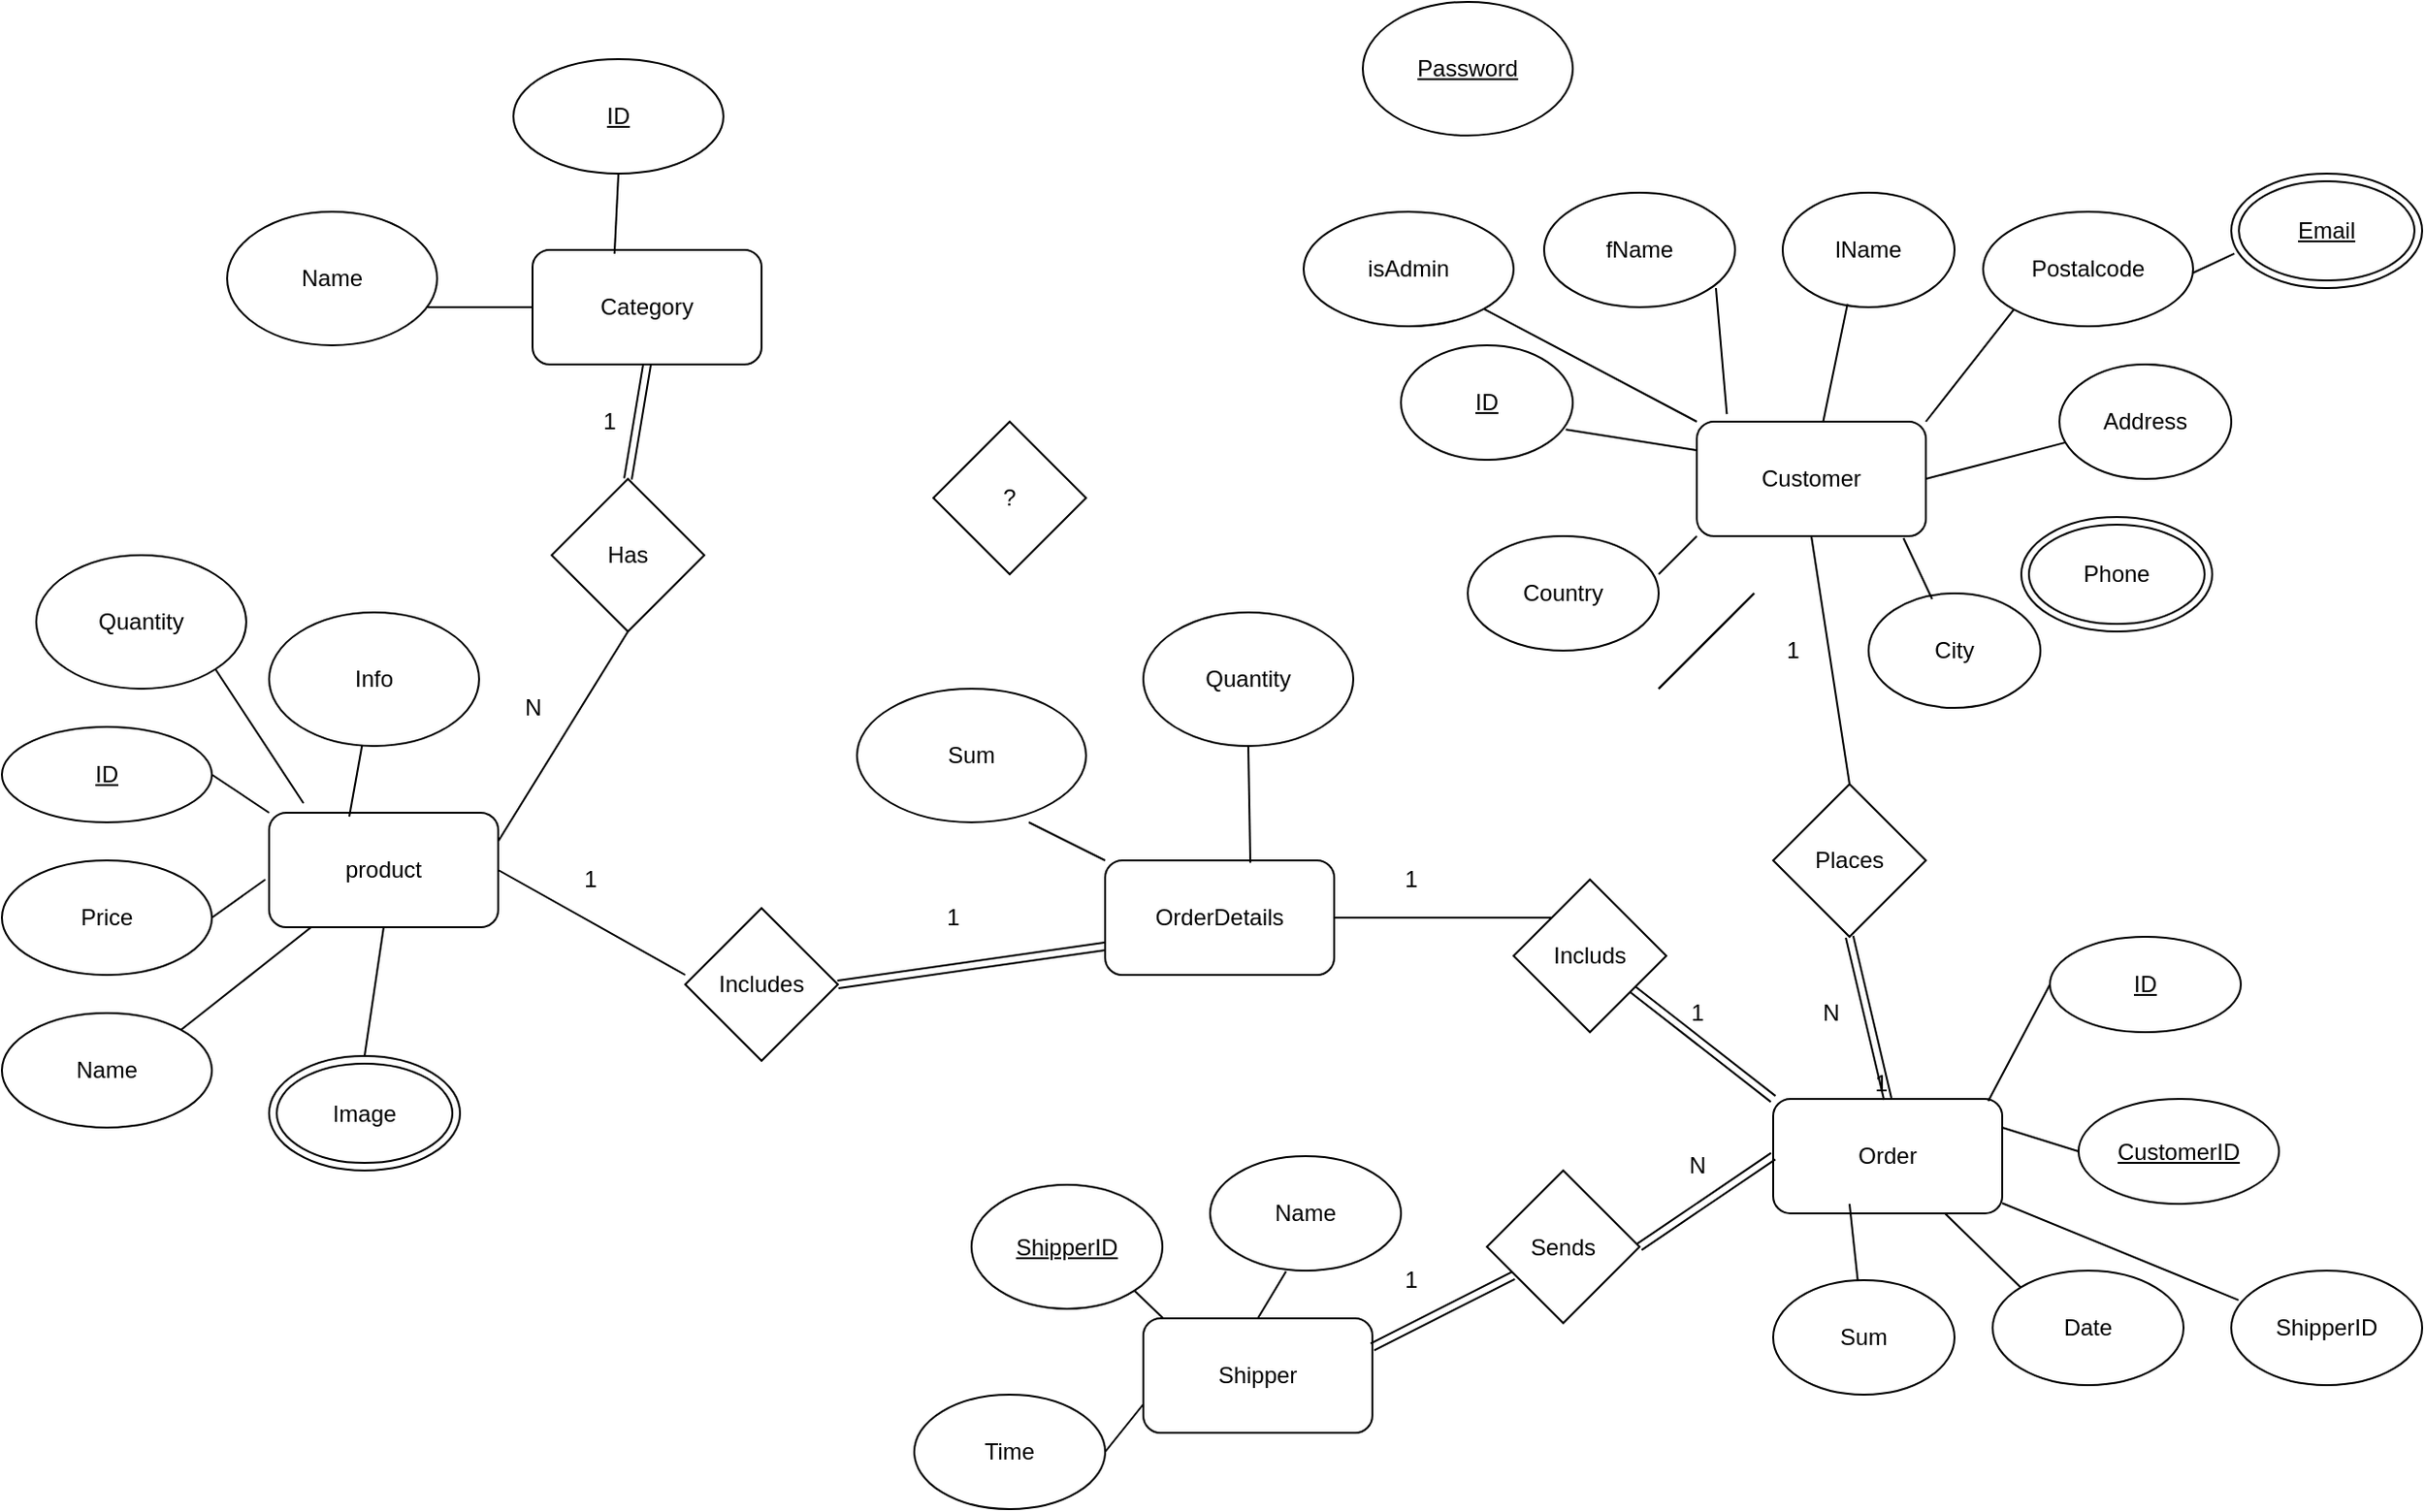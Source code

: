 <mxfile version="16.2.7" type="github">
  <diagram id="ByXAxzWkIqk57as5XKIe" name="Page-1">
    <mxGraphModel dx="1980" dy="1853" grid="1" gridSize="10" guides="1" tooltips="1" connect="1" arrows="1" fold="1" page="1" pageScale="1" pageWidth="827" pageHeight="1169" math="0" shadow="0">
      <root>
        <mxCell id="0" />
        <mxCell id="1" parent="0" />
        <mxCell id="ebk4Mf_ng6INkvW07qAW-1" value="product" style="rounded=1;whiteSpace=wrap;html=1;" vertex="1" parent="1">
          <mxGeometry x="-238" y="345" width="120" height="60" as="geometry" />
        </mxCell>
        <mxCell id="ebk4Mf_ng6INkvW07qAW-2" value="Category" style="rounded=1;whiteSpace=wrap;html=1;" vertex="1" parent="1">
          <mxGeometry x="-100" y="50" width="120" height="60" as="geometry" />
        </mxCell>
        <mxCell id="ebk4Mf_ng6INkvW07qAW-3" value="Order" style="rounded=1;whiteSpace=wrap;html=1;" vertex="1" parent="1">
          <mxGeometry x="550" y="495" width="120" height="60" as="geometry" />
        </mxCell>
        <mxCell id="ebk4Mf_ng6INkvW07qAW-4" value="Customer" style="rounded=1;whiteSpace=wrap;html=1;" vertex="1" parent="1">
          <mxGeometry x="510" y="140" width="120" height="60" as="geometry" />
        </mxCell>
        <mxCell id="ebk4Mf_ng6INkvW07qAW-5" value="OrderDetails" style="rounded=1;whiteSpace=wrap;html=1;" vertex="1" parent="1">
          <mxGeometry x="200" y="370" width="120" height="60" as="geometry" />
        </mxCell>
        <mxCell id="ebk4Mf_ng6INkvW07qAW-6" value="&lt;u&gt;CustomerID&lt;/u&gt;" style="ellipse;whiteSpace=wrap;html=1;" vertex="1" parent="1">
          <mxGeometry x="710" y="495" width="105" height="55" as="geometry" />
        </mxCell>
        <mxCell id="ebk4Mf_ng6INkvW07qAW-7" value="&lt;u&gt;ID&lt;/u&gt;" style="ellipse;whiteSpace=wrap;html=1;" vertex="1" parent="1">
          <mxGeometry x="695" y="410" width="100" height="50" as="geometry" />
        </mxCell>
        <mxCell id="ebk4Mf_ng6INkvW07qAW-8" value="&lt;u&gt;Password&lt;/u&gt;" style="ellipse;whiteSpace=wrap;html=1;" vertex="1" parent="1">
          <mxGeometry x="335" y="-80" width="110" height="70" as="geometry" />
        </mxCell>
        <mxCell id="ebk4Mf_ng6INkvW07qAW-9" value="isAdmin" style="ellipse;whiteSpace=wrap;html=1;" vertex="1" parent="1">
          <mxGeometry x="304" y="30" width="110" height="60" as="geometry" />
        </mxCell>
        <mxCell id="ebk4Mf_ng6INkvW07qAW-10" value="Postalcode" style="ellipse;whiteSpace=wrap;html=1;" vertex="1" parent="1">
          <mxGeometry x="660" y="30" width="110" height="60" as="geometry" />
        </mxCell>
        <mxCell id="ebk4Mf_ng6INkvW07qAW-11" value="City" style="ellipse;whiteSpace=wrap;html=1;" vertex="1" parent="1">
          <mxGeometry x="600" y="230" width="90" height="60" as="geometry" />
        </mxCell>
        <mxCell id="ebk4Mf_ng6INkvW07qAW-13" value="Address" style="ellipse;whiteSpace=wrap;html=1;" vertex="1" parent="1">
          <mxGeometry x="700" y="110" width="90" height="60" as="geometry" />
        </mxCell>
        <mxCell id="ebk4Mf_ng6INkvW07qAW-14" value="Country" style="ellipse;whiteSpace=wrap;html=1;" vertex="1" parent="1">
          <mxGeometry x="390" y="200" width="100" height="60" as="geometry" />
        </mxCell>
        <mxCell id="ebk4Mf_ng6INkvW07qAW-15" value="&lt;u&gt;ID&lt;/u&gt;" style="ellipse;whiteSpace=wrap;html=1;" vertex="1" parent="1">
          <mxGeometry x="355" y="100" width="90" height="60" as="geometry" />
        </mxCell>
        <mxCell id="ebk4Mf_ng6INkvW07qAW-17" value="lName" style="ellipse;whiteSpace=wrap;html=1;" vertex="1" parent="1">
          <mxGeometry x="555" y="20" width="90" height="60" as="geometry" />
        </mxCell>
        <mxCell id="ebk4Mf_ng6INkvW07qAW-18" value="fName" style="ellipse;whiteSpace=wrap;html=1;" vertex="1" parent="1">
          <mxGeometry x="430" y="20" width="100" height="60" as="geometry" />
        </mxCell>
        <mxCell id="ebk4Mf_ng6INkvW07qAW-26" value="" style="endArrow=none;html=1;rounded=0;entryX=0;entryY=1;entryDx=0;entryDy=0;exitX=1;exitY=0;exitDx=0;exitDy=0;" edge="1" parent="1" source="ebk4Mf_ng6INkvW07qAW-4" target="ebk4Mf_ng6INkvW07qAW-10">
          <mxGeometry width="50" height="50" relative="1" as="geometry">
            <mxPoint x="370" y="330" as="sourcePoint" />
            <mxPoint x="420" y="280" as="targetPoint" />
          </mxGeometry>
        </mxCell>
        <mxCell id="ebk4Mf_ng6INkvW07qAW-28" value="Phone" style="ellipse;shape=doubleEllipse;whiteSpace=wrap;html=1;" vertex="1" parent="1">
          <mxGeometry x="680" y="190" width="100" height="60" as="geometry" />
        </mxCell>
        <mxCell id="ebk4Mf_ng6INkvW07qAW-29" value="&lt;u&gt;Email&lt;/u&gt;" style="ellipse;shape=doubleEllipse;whiteSpace=wrap;html=1;" vertex="1" parent="1">
          <mxGeometry x="790" y="10" width="100" height="60" as="geometry" />
        </mxCell>
        <mxCell id="ebk4Mf_ng6INkvW07qAW-31" value="&lt;u&gt;ShipperID&lt;/u&gt;" style="ellipse;whiteSpace=wrap;html=1;" vertex="1" parent="1">
          <mxGeometry x="130" y="540" width="100" height="65" as="geometry" />
        </mxCell>
        <mxCell id="ebk4Mf_ng6INkvW07qAW-32" value="ShipperID" style="ellipse;whiteSpace=wrap;html=1;" vertex="1" parent="1">
          <mxGeometry x="790" y="585" width="100" height="60" as="geometry" />
        </mxCell>
        <mxCell id="ebk4Mf_ng6INkvW07qAW-33" value="Sum" style="ellipse;whiteSpace=wrap;html=1;" vertex="1" parent="1">
          <mxGeometry x="550" y="590" width="95" height="60" as="geometry" />
        </mxCell>
        <mxCell id="ebk4Mf_ng6INkvW07qAW-34" value="Date" style="ellipse;whiteSpace=wrap;html=1;" vertex="1" parent="1">
          <mxGeometry x="665" y="585" width="100" height="60" as="geometry" />
        </mxCell>
        <mxCell id="ebk4Mf_ng6INkvW07qAW-35" value="" style="endArrow=none;html=1;rounded=0;entryX=0.5;entryY=1;entryDx=0;entryDy=0;exitX=0.5;exitY=0;exitDx=0;exitDy=0;" edge="1" parent="1" source="ebk4Mf_ng6INkvW07qAW-36" target="ebk4Mf_ng6INkvW07qAW-4">
          <mxGeometry width="50" height="50" relative="1" as="geometry">
            <mxPoint x="580" y="300" as="sourcePoint" />
            <mxPoint x="650" y="390" as="targetPoint" />
          </mxGeometry>
        </mxCell>
        <mxCell id="ebk4Mf_ng6INkvW07qAW-36" value="Places" style="rhombus;whiteSpace=wrap;html=1;" vertex="1" parent="1">
          <mxGeometry x="550" y="330" width="80" height="80" as="geometry" />
        </mxCell>
        <mxCell id="ebk4Mf_ng6INkvW07qAW-38" value="1" style="text;html=1;align=center;verticalAlign=middle;resizable=0;points=[];autosize=1;strokeColor=none;fillColor=none;" vertex="1" parent="1">
          <mxGeometry x="550" y="250" width="20" height="20" as="geometry" />
        </mxCell>
        <mxCell id="ebk4Mf_ng6INkvW07qAW-39" value="N" style="text;html=1;align=center;verticalAlign=middle;resizable=0;points=[];autosize=1;strokeColor=none;fillColor=none;" vertex="1" parent="1">
          <mxGeometry x="570" y="440" width="20" height="20" as="geometry" />
        </mxCell>
        <mxCell id="ebk4Mf_ng6INkvW07qAW-40" value="" style="shape=link;html=1;rounded=0;entryX=0.5;entryY=0;entryDx=0;entryDy=0;exitX=0.5;exitY=1;exitDx=0;exitDy=0;" edge="1" parent="1" source="ebk4Mf_ng6INkvW07qAW-36" target="ebk4Mf_ng6INkvW07qAW-3">
          <mxGeometry relative="1" as="geometry">
            <mxPoint x="540" y="410" as="sourcePoint" />
            <mxPoint x="700" y="410" as="targetPoint" />
          </mxGeometry>
        </mxCell>
        <mxCell id="ebk4Mf_ng6INkvW07qAW-41" value="1" style="resizable=0;html=1;align=right;verticalAlign=bottom;" connectable="0" vertex="1" parent="ebk4Mf_ng6INkvW07qAW-40">
          <mxGeometry x="1" relative="1" as="geometry" />
        </mxCell>
        <mxCell id="ebk4Mf_ng6INkvW07qAW-42" value="Shipper" style="rounded=1;whiteSpace=wrap;html=1;" vertex="1" parent="1">
          <mxGeometry x="220" y="610" width="120" height="60" as="geometry" />
        </mxCell>
        <mxCell id="ebk4Mf_ng6INkvW07qAW-43" value="Info" style="ellipse;whiteSpace=wrap;html=1;" vertex="1" parent="1">
          <mxGeometry x="-238" y="240" width="110" height="70" as="geometry" />
        </mxCell>
        <mxCell id="ebk4Mf_ng6INkvW07qAW-44" value="Quantity" style="ellipse;whiteSpace=wrap;html=1;" vertex="1" parent="1">
          <mxGeometry x="-360" y="210" width="110" height="70" as="geometry" />
        </mxCell>
        <mxCell id="ebk4Mf_ng6INkvW07qAW-45" value="Name" style="ellipse;whiteSpace=wrap;html=1;" vertex="1" parent="1">
          <mxGeometry x="-378" y="450" width="110" height="60" as="geometry" />
        </mxCell>
        <mxCell id="ebk4Mf_ng6INkvW07qAW-46" value="Price" style="ellipse;whiteSpace=wrap;html=1;" vertex="1" parent="1">
          <mxGeometry x="-378" y="370" width="110" height="60" as="geometry" />
        </mxCell>
        <mxCell id="ebk4Mf_ng6INkvW07qAW-47" value="&lt;u&gt;ID&lt;/u&gt;" style="ellipse;whiteSpace=wrap;html=1;" vertex="1" parent="1">
          <mxGeometry x="-378" y="300" width="110" height="50" as="geometry" />
        </mxCell>
        <mxCell id="ebk4Mf_ng6INkvW07qAW-48" value="Time" style="ellipse;whiteSpace=wrap;html=1;" vertex="1" parent="1">
          <mxGeometry x="100" y="650" width="100" height="60" as="geometry" />
        </mxCell>
        <mxCell id="ebk4Mf_ng6INkvW07qAW-49" value="Name" style="ellipse;whiteSpace=wrap;html=1;" vertex="1" parent="1">
          <mxGeometry x="255" y="525" width="100" height="60" as="geometry" />
        </mxCell>
        <mxCell id="ebk4Mf_ng6INkvW07qAW-50" value="" style="endArrow=none;html=1;rounded=0;entryX=0.087;entryY=0;entryDx=0;entryDy=0;entryPerimeter=0;exitX=1;exitY=1;exitDx=0;exitDy=0;" edge="1" parent="1" source="ebk4Mf_ng6INkvW07qAW-31" target="ebk4Mf_ng6INkvW07qAW-42">
          <mxGeometry relative="1" as="geometry">
            <mxPoint x="260" y="410" as="sourcePoint" />
            <mxPoint x="420" y="410" as="targetPoint" />
          </mxGeometry>
        </mxCell>
        <mxCell id="ebk4Mf_ng6INkvW07qAW-51" value="" style="endArrow=none;html=1;rounded=0;exitX=0.038;exitY=0.257;exitDx=0;exitDy=0;exitPerimeter=0;" edge="1" parent="1" source="ebk4Mf_ng6INkvW07qAW-32" target="ebk4Mf_ng6INkvW07qAW-3">
          <mxGeometry relative="1" as="geometry">
            <mxPoint x="225.628" y="605.302" as="sourcePoint" />
            <mxPoint x="240.44" y="620" as="targetPoint" />
          </mxGeometry>
        </mxCell>
        <mxCell id="ebk4Mf_ng6INkvW07qAW-52" value="Sends" style="rhombus;whiteSpace=wrap;html=1;" vertex="1" parent="1">
          <mxGeometry x="400" y="532.5" width="80" height="80" as="geometry" />
        </mxCell>
        <mxCell id="ebk4Mf_ng6INkvW07qAW-55" value="1" style="text;html=1;align=center;verticalAlign=middle;resizable=0;points=[];autosize=1;strokeColor=none;fillColor=none;" vertex="1" parent="1">
          <mxGeometry x="350" y="580" width="20" height="20" as="geometry" />
        </mxCell>
        <mxCell id="ebk4Mf_ng6INkvW07qAW-56" value="" style="shape=link;html=1;rounded=0;entryX=0;entryY=0.5;entryDx=0;entryDy=0;exitX=1;exitY=0.5;exitDx=0;exitDy=0;" edge="1" parent="1" source="ebk4Mf_ng6INkvW07qAW-52" target="ebk4Mf_ng6INkvW07qAW-3">
          <mxGeometry width="100" relative="1" as="geometry">
            <mxPoint x="460" y="410" as="sourcePoint" />
            <mxPoint x="560" y="410" as="targetPoint" />
          </mxGeometry>
        </mxCell>
        <mxCell id="ebk4Mf_ng6INkvW07qAW-57" value="" style="shape=link;html=1;rounded=0;entryX=0.172;entryY=0.689;entryDx=0;entryDy=0;exitX=1;exitY=0.25;exitDx=0;exitDy=0;entryPerimeter=0;" edge="1" parent="1" source="ebk4Mf_ng6INkvW07qAW-42" target="ebk4Mf_ng6INkvW07qAW-52">
          <mxGeometry width="100" relative="1" as="geometry">
            <mxPoint x="490" y="582.5" as="sourcePoint" />
            <mxPoint x="560" y="535" as="targetPoint" />
          </mxGeometry>
        </mxCell>
        <mxCell id="ebk4Mf_ng6INkvW07qAW-58" value="N" style="text;html=1;align=center;verticalAlign=middle;resizable=0;points=[];autosize=1;strokeColor=none;fillColor=none;" vertex="1" parent="1">
          <mxGeometry x="500" y="520" width="20" height="20" as="geometry" />
        </mxCell>
        <mxCell id="ebk4Mf_ng6INkvW07qAW-60" value="Image" style="ellipse;shape=doubleEllipse;whiteSpace=wrap;html=1;" vertex="1" parent="1">
          <mxGeometry x="-238" y="472.5" width="100" height="60" as="geometry" />
        </mxCell>
        <mxCell id="ebk4Mf_ng6INkvW07qAW-63" value="Sum" style="ellipse;whiteSpace=wrap;html=1;" vertex="1" parent="1">
          <mxGeometry x="70" y="280" width="120" height="70" as="geometry" />
        </mxCell>
        <mxCell id="ebk4Mf_ng6INkvW07qAW-64" value="Quantity" style="ellipse;whiteSpace=wrap;html=1;" vertex="1" parent="1">
          <mxGeometry x="220" y="240" width="110" height="70" as="geometry" />
        </mxCell>
        <mxCell id="ebk4Mf_ng6INkvW07qAW-65" value="Includes" style="rhombus;whiteSpace=wrap;html=1;" vertex="1" parent="1">
          <mxGeometry x="-20" y="395" width="80" height="80" as="geometry" />
        </mxCell>
        <mxCell id="ebk4Mf_ng6INkvW07qAW-66" value="Includs" style="rhombus;whiteSpace=wrap;html=1;" vertex="1" parent="1">
          <mxGeometry x="414" y="380" width="80" height="80" as="geometry" />
        </mxCell>
        <mxCell id="ebk4Mf_ng6INkvW07qAW-68" value="" style="shape=link;html=1;rounded=0;entryX=0;entryY=0;entryDx=0;entryDy=0;" edge="1" parent="1" source="ebk4Mf_ng6INkvW07qAW-66" target="ebk4Mf_ng6INkvW07qAW-3">
          <mxGeometry width="100" relative="1" as="geometry">
            <mxPoint x="250" y="410" as="sourcePoint" />
            <mxPoint x="550" y="490" as="targetPoint" />
          </mxGeometry>
        </mxCell>
        <mxCell id="ebk4Mf_ng6INkvW07qAW-69" value="" style="endArrow=none;html=1;rounded=0;entryX=0;entryY=0;entryDx=0;entryDy=0;exitX=1;exitY=0.5;exitDx=0;exitDy=0;" edge="1" parent="1" source="ebk4Mf_ng6INkvW07qAW-5" target="ebk4Mf_ng6INkvW07qAW-66">
          <mxGeometry width="50" height="50" relative="1" as="geometry">
            <mxPoint x="280" y="430" as="sourcePoint" />
            <mxPoint x="330" y="380" as="targetPoint" />
          </mxGeometry>
        </mxCell>
        <mxCell id="ebk4Mf_ng6INkvW07qAW-70" value="1" style="text;html=1;align=center;verticalAlign=middle;resizable=0;points=[];autosize=1;strokeColor=none;fillColor=none;" vertex="1" parent="1">
          <mxGeometry x="500" y="440" width="20" height="20" as="geometry" />
        </mxCell>
        <mxCell id="ebk4Mf_ng6INkvW07qAW-71" value="1" style="text;html=1;align=center;verticalAlign=middle;resizable=0;points=[];autosize=1;strokeColor=none;fillColor=none;" vertex="1" parent="1">
          <mxGeometry x="350" y="370" width="20" height="20" as="geometry" />
        </mxCell>
        <mxCell id="ebk4Mf_ng6INkvW07qAW-73" value="1" style="text;html=1;align=center;verticalAlign=middle;resizable=0;points=[];autosize=1;strokeColor=none;fillColor=none;" vertex="1" parent="1">
          <mxGeometry x="110" y="390" width="20" height="20" as="geometry" />
        </mxCell>
        <mxCell id="ebk4Mf_ng6INkvW07qAW-75" value="" style="endArrow=none;html=1;rounded=0;entryX=1;entryY=0.5;entryDx=0;entryDy=0;" edge="1" parent="1" target="ebk4Mf_ng6INkvW07qAW-1">
          <mxGeometry width="50" height="50" relative="1" as="geometry">
            <mxPoint x="-20" y="430" as="sourcePoint" />
            <mxPoint x="30" y="380" as="targetPoint" />
          </mxGeometry>
        </mxCell>
        <mxCell id="ebk4Mf_ng6INkvW07qAW-76" value="1" style="text;html=1;align=center;verticalAlign=middle;resizable=0;points=[];autosize=1;strokeColor=none;fillColor=none;" vertex="1" parent="1">
          <mxGeometry x="-80" y="370" width="20" height="20" as="geometry" />
        </mxCell>
        <mxCell id="ebk4Mf_ng6INkvW07qAW-77" value="" style="shape=link;html=1;rounded=0;entryX=0;entryY=0.75;entryDx=0;entryDy=0;exitX=1;exitY=0.5;exitDx=0;exitDy=0;" edge="1" parent="1" source="ebk4Mf_ng6INkvW07qAW-65" target="ebk4Mf_ng6INkvW07qAW-5">
          <mxGeometry width="100" relative="1" as="geometry">
            <mxPoint x="-50" y="410" as="sourcePoint" />
            <mxPoint x="50" y="410" as="targetPoint" />
          </mxGeometry>
        </mxCell>
        <mxCell id="ebk4Mf_ng6INkvW07qAW-78" value="Name" style="ellipse;whiteSpace=wrap;html=1;" vertex="1" parent="1">
          <mxGeometry x="-260" y="30" width="110" height="70" as="geometry" />
        </mxCell>
        <mxCell id="ebk4Mf_ng6INkvW07qAW-79" value="&lt;u&gt;ID&lt;/u&gt;" style="ellipse;whiteSpace=wrap;html=1;" vertex="1" parent="1">
          <mxGeometry x="-110" y="-50" width="110" height="60" as="geometry" />
        </mxCell>
        <mxCell id="ebk4Mf_ng6INkvW07qAW-81" value="Has" style="rhombus;whiteSpace=wrap;html=1;" vertex="1" parent="1">
          <mxGeometry x="-90" y="170" width="80" height="80" as="geometry" />
        </mxCell>
        <mxCell id="ebk4Mf_ng6INkvW07qAW-82" value="" style="endArrow=none;html=1;rounded=0;exitX=1;exitY=1;exitDx=0;exitDy=0;" edge="1" parent="1" source="ebk4Mf_ng6INkvW07qAW-44">
          <mxGeometry width="50" height="50" relative="1" as="geometry">
            <mxPoint x="-120" y="230" as="sourcePoint" />
            <mxPoint x="-220" y="340" as="targetPoint" />
          </mxGeometry>
        </mxCell>
        <mxCell id="ebk4Mf_ng6INkvW07qAW-83" value="" style="endArrow=none;html=1;rounded=0;exitX=1;exitY=0.5;exitDx=0;exitDy=0;entryX=0;entryY=0;entryDx=0;entryDy=0;" edge="1" parent="1" source="ebk4Mf_ng6INkvW07qAW-47" target="ebk4Mf_ng6INkvW07qAW-1">
          <mxGeometry width="50" height="50" relative="1" as="geometry">
            <mxPoint x="-120" y="230" as="sourcePoint" />
            <mxPoint x="-230" y="340" as="targetPoint" />
          </mxGeometry>
        </mxCell>
        <mxCell id="ebk4Mf_ng6INkvW07qAW-84" value="" style="endArrow=none;html=1;rounded=0;exitX=0.35;exitY=0.033;exitDx=0;exitDy=0;exitPerimeter=0;" edge="1" parent="1" source="ebk4Mf_ng6INkvW07qAW-1" target="ebk4Mf_ng6INkvW07qAW-43">
          <mxGeometry width="50" height="50" relative="1" as="geometry">
            <mxPoint x="-120" y="230" as="sourcePoint" />
            <mxPoint x="-70" y="180" as="targetPoint" />
          </mxGeometry>
        </mxCell>
        <mxCell id="ebk4Mf_ng6INkvW07qAW-85" value="" style="endArrow=none;html=1;rounded=0;entryX=0;entryY=0.5;entryDx=0;entryDy=0;exitX=0.955;exitY=0.714;exitDx=0;exitDy=0;exitPerimeter=0;" edge="1" parent="1" source="ebk4Mf_ng6INkvW07qAW-78" target="ebk4Mf_ng6INkvW07qAW-2">
          <mxGeometry width="50" height="50" relative="1" as="geometry">
            <mxPoint x="-140" y="80" as="sourcePoint" />
            <mxPoint x="-70" y="180" as="targetPoint" />
          </mxGeometry>
        </mxCell>
        <mxCell id="ebk4Mf_ng6INkvW07qAW-86" value="" style="endArrow=none;html=1;rounded=0;entryX=0.5;entryY=1;entryDx=0;entryDy=0;exitX=0.358;exitY=0.033;exitDx=0;exitDy=0;exitPerimeter=0;" edge="1" parent="1" source="ebk4Mf_ng6INkvW07qAW-2" target="ebk4Mf_ng6INkvW07qAW-79">
          <mxGeometry width="50" height="50" relative="1" as="geometry">
            <mxPoint x="-120" y="230" as="sourcePoint" />
            <mxPoint x="-70" y="180" as="targetPoint" />
          </mxGeometry>
        </mxCell>
        <mxCell id="ebk4Mf_ng6INkvW07qAW-87" value="" style="endArrow=none;html=1;rounded=0;entryX=0.5;entryY=1;entryDx=0;entryDy=0;exitX=1;exitY=0.25;exitDx=0;exitDy=0;" edge="1" parent="1" source="ebk4Mf_ng6INkvW07qAW-1" target="ebk4Mf_ng6INkvW07qAW-81">
          <mxGeometry width="50" height="50" relative="1" as="geometry">
            <mxPoint x="-120" y="230" as="sourcePoint" />
            <mxPoint x="-70" y="180" as="targetPoint" />
          </mxGeometry>
        </mxCell>
        <mxCell id="ebk4Mf_ng6INkvW07qAW-89" value="" style="endArrow=none;html=1;rounded=0;exitX=1;exitY=0;exitDx=0;exitDy=0;" edge="1" parent="1" source="ebk4Mf_ng6INkvW07qAW-45" target="ebk4Mf_ng6INkvW07qAW-1">
          <mxGeometry width="50" height="50" relative="1" as="geometry">
            <mxPoint x="-120" y="230" as="sourcePoint" />
            <mxPoint x="-70" y="180" as="targetPoint" />
          </mxGeometry>
        </mxCell>
        <mxCell id="ebk4Mf_ng6INkvW07qAW-90" value="" style="endArrow=none;html=1;fontFamily=Helvetica;fontSize=11;fontColor=rgb(0, 0, 0);align=center;strokeColor=rgb(0, 0, 0);exitX=1;exitY=0.5;exitDx=0;exitDy=0;" edge="1" parent="1" source="ebk4Mf_ng6INkvW07qAW-46">
          <mxGeometry width="50" height="50" relative="1" as="geometry">
            <mxPoint x="-120" y="230" as="sourcePoint" />
            <mxPoint x="-240" y="380" as="targetPoint" />
          </mxGeometry>
        </mxCell>
        <mxCell id="ebk4Mf_ng6INkvW07qAW-91" value="" style="shape=link;html=1;rounded=0;entryX=0.5;entryY=1;entryDx=0;entryDy=0;exitX=0.5;exitY=0;exitDx=0;exitDy=0;" edge="1" parent="1" source="ebk4Mf_ng6INkvW07qAW-81" target="ebk4Mf_ng6INkvW07qAW-2">
          <mxGeometry width="100" relative="1" as="geometry">
            <mxPoint x="-150" y="210" as="sourcePoint" />
            <mxPoint x="-50" y="210" as="targetPoint" />
          </mxGeometry>
        </mxCell>
        <mxCell id="ebk4Mf_ng6INkvW07qAW-92" value="1" style="text;html=1;align=center;verticalAlign=middle;resizable=0;points=[];autosize=1;strokeColor=none;fillColor=none;" vertex="1" parent="1">
          <mxGeometry x="-70" y="130" width="20" height="20" as="geometry" />
        </mxCell>
        <mxCell id="ebk4Mf_ng6INkvW07qAW-93" value="N" style="text;html=1;align=center;verticalAlign=middle;resizable=0;points=[];autosize=1;strokeColor=none;fillColor=none;" vertex="1" parent="1">
          <mxGeometry x="-110" y="280" width="20" height="20" as="geometry" />
        </mxCell>
        <mxCell id="ebk4Mf_ng6INkvW07qAW-94" value="" style="endArrow=none;html=1;rounded=0;entryX=0;entryY=1;entryDx=0;entryDy=0;" edge="1" parent="1" target="ebk4Mf_ng6INkvW07qAW-4">
          <mxGeometry width="50" height="50" relative="1" as="geometry">
            <mxPoint x="490" y="220" as="sourcePoint" />
            <mxPoint x="450" y="250" as="targetPoint" />
          </mxGeometry>
        </mxCell>
        <mxCell id="ebk4Mf_ng6INkvW07qAW-95" value="" style="endArrow=none;html=1;rounded=0;entryX=1;entryY=0.5;entryDx=0;entryDy=0;" edge="1" parent="1" source="ebk4Mf_ng6INkvW07qAW-13" target="ebk4Mf_ng6INkvW07qAW-4">
          <mxGeometry width="50" height="50" relative="1" as="geometry">
            <mxPoint x="540" y="280" as="sourcePoint" />
            <mxPoint x="590" y="230" as="targetPoint" />
          </mxGeometry>
        </mxCell>
        <mxCell id="ebk4Mf_ng6INkvW07qAW-96" value="" style="endArrow=none;html=1;rounded=0;entryX=0.902;entryY=1.017;entryDx=0;entryDy=0;entryPerimeter=0;exitX=0.37;exitY=0.05;exitDx=0;exitDy=0;exitPerimeter=0;" edge="1" parent="1" source="ebk4Mf_ng6INkvW07qAW-11" target="ebk4Mf_ng6INkvW07qAW-4">
          <mxGeometry width="50" height="50" relative="1" as="geometry">
            <mxPoint x="540" y="280" as="sourcePoint" />
            <mxPoint x="590" y="230" as="targetPoint" />
          </mxGeometry>
        </mxCell>
        <mxCell id="ebk4Mf_ng6INkvW07qAW-97" value="?" style="rhombus;whiteSpace=wrap;html=1;" vertex="1" parent="1">
          <mxGeometry x="110" y="140" width="80" height="80" as="geometry" />
        </mxCell>
        <mxCell id="ebk4Mf_ng6INkvW07qAW-98" value="" style="endArrow=none;html=1;rounded=0;entryX=0.634;entryY=0.02;entryDx=0;entryDy=0;entryPerimeter=0;exitX=0.5;exitY=1;exitDx=0;exitDy=0;" edge="1" parent="1" source="ebk4Mf_ng6INkvW07qAW-64" target="ebk4Mf_ng6INkvW07qAW-5">
          <mxGeometry width="50" height="50" relative="1" as="geometry">
            <mxPoint x="40" y="270" as="sourcePoint" />
            <mxPoint x="90" y="220" as="targetPoint" />
          </mxGeometry>
        </mxCell>
        <mxCell id="ebk4Mf_ng6INkvW07qAW-99" value="" style="endArrow=none;html=1;rounded=0;entryX=0;entryY=0;entryDx=0;entryDy=0;" edge="1" parent="1" target="ebk4Mf_ng6INkvW07qAW-5">
          <mxGeometry width="50" height="50" relative="1" as="geometry">
            <mxPoint x="160" y="350" as="sourcePoint" />
            <mxPoint x="90" y="220" as="targetPoint" />
          </mxGeometry>
        </mxCell>
        <mxCell id="ebk4Mf_ng6INkvW07qAW-100" value="" style="endArrow=none;html=1;rounded=0;exitX=0.5;exitY=0;exitDx=0;exitDy=0;entryX=0.5;entryY=1;entryDx=0;entryDy=0;" edge="1" parent="1" source="ebk4Mf_ng6INkvW07qAW-60" target="ebk4Mf_ng6INkvW07qAW-1">
          <mxGeometry width="50" height="50" relative="1" as="geometry">
            <mxPoint x="40" y="270" as="sourcePoint" />
            <mxPoint x="90" y="220" as="targetPoint" />
          </mxGeometry>
        </mxCell>
        <mxCell id="ebk4Mf_ng6INkvW07qAW-101" value="" style="endArrow=none;html=1;rounded=0;entryX=0;entryY=0.75;entryDx=0;entryDy=0;exitX=1;exitY=0.5;exitDx=0;exitDy=0;" edge="1" parent="1" source="ebk4Mf_ng6INkvW07qAW-48" target="ebk4Mf_ng6INkvW07qAW-42">
          <mxGeometry width="50" height="50" relative="1" as="geometry">
            <mxPoint x="40" y="400" as="sourcePoint" />
            <mxPoint x="90" y="350" as="targetPoint" />
          </mxGeometry>
        </mxCell>
        <mxCell id="ebk4Mf_ng6INkvW07qAW-102" value="" style="endArrow=none;html=1;rounded=0;entryX=0.5;entryY=0;entryDx=0;entryDy=0;exitX=0.398;exitY=1.007;exitDx=0;exitDy=0;exitPerimeter=0;" edge="1" parent="1" source="ebk4Mf_ng6INkvW07qAW-49" target="ebk4Mf_ng6INkvW07qAW-42">
          <mxGeometry width="50" height="50" relative="1" as="geometry">
            <mxPoint x="40" y="400" as="sourcePoint" />
            <mxPoint x="90" y="350" as="targetPoint" />
          </mxGeometry>
        </mxCell>
        <mxCell id="ebk4Mf_ng6INkvW07qAW-103" value="" style="endArrow=none;html=1;rounded=0;" edge="1" parent="1">
          <mxGeometry width="50" height="50" relative="1" as="geometry">
            <mxPoint x="490" y="280" as="sourcePoint" />
            <mxPoint x="540" y="230" as="targetPoint" />
          </mxGeometry>
        </mxCell>
        <mxCell id="ebk4Mf_ng6INkvW07qAW-104" value="" style="endArrow=none;html=1;rounded=0;" edge="1" parent="1">
          <mxGeometry width="50" height="50" relative="1" as="geometry">
            <mxPoint x="490" y="280" as="sourcePoint" />
            <mxPoint x="540" y="230" as="targetPoint" />
          </mxGeometry>
        </mxCell>
        <mxCell id="ebk4Mf_ng6INkvW07qAW-105" value="" style="endArrow=none;html=1;rounded=0;exitX=0;exitY=0;exitDx=0;exitDy=0;entryX=0.75;entryY=1;entryDx=0;entryDy=0;" edge="1" parent="1" source="ebk4Mf_ng6INkvW07qAW-34" target="ebk4Mf_ng6INkvW07qAW-3">
          <mxGeometry width="50" height="50" relative="1" as="geometry">
            <mxPoint x="490" y="280" as="sourcePoint" />
            <mxPoint x="540" y="230" as="targetPoint" />
          </mxGeometry>
        </mxCell>
        <mxCell id="ebk4Mf_ng6INkvW07qAW-106" value="" style="endArrow=none;html=1;rounded=0;" edge="1" parent="1" source="ebk4Mf_ng6INkvW07qAW-33">
          <mxGeometry width="50" height="50" relative="1" as="geometry">
            <mxPoint x="490" y="280" as="sourcePoint" />
            <mxPoint x="590" y="550" as="targetPoint" />
          </mxGeometry>
        </mxCell>
        <mxCell id="ebk4Mf_ng6INkvW07qAW-107" value="" style="endArrow=none;html=1;rounded=0;entryX=0;entryY=0.5;entryDx=0;entryDy=0;exitX=1;exitY=0.25;exitDx=0;exitDy=0;" edge="1" parent="1" source="ebk4Mf_ng6INkvW07qAW-3" target="ebk4Mf_ng6INkvW07qAW-6">
          <mxGeometry width="50" height="50" relative="1" as="geometry">
            <mxPoint x="490" y="280" as="sourcePoint" />
            <mxPoint x="540" y="230" as="targetPoint" />
          </mxGeometry>
        </mxCell>
        <mxCell id="ebk4Mf_ng6INkvW07qAW-108" value="" style="endArrow=none;html=1;rounded=0;entryX=0;entryY=0.5;entryDx=0;entryDy=0;exitX=0.939;exitY=0.019;exitDx=0;exitDy=0;exitPerimeter=0;" edge="1" parent="1" source="ebk4Mf_ng6INkvW07qAW-3" target="ebk4Mf_ng6INkvW07qAW-7">
          <mxGeometry width="50" height="50" relative="1" as="geometry">
            <mxPoint x="490" y="280" as="sourcePoint" />
            <mxPoint x="540" y="230" as="targetPoint" />
          </mxGeometry>
        </mxCell>
        <mxCell id="ebk4Mf_ng6INkvW07qAW-109" value="" style="endArrow=none;html=1;rounded=0;entryX=0.016;entryY=0.665;entryDx=0;entryDy=0;entryPerimeter=0;exitX=1;exitY=0.5;exitDx=0;exitDy=0;" edge="1" parent="1">
          <mxGeometry width="50" height="50" relative="1" as="geometry">
            <mxPoint x="770" y="62" as="sourcePoint" />
            <mxPoint x="791.6" y="51.9" as="targetPoint" />
          </mxGeometry>
        </mxCell>
        <mxCell id="ebk4Mf_ng6INkvW07qAW-110" value="" style="endArrow=none;html=1;rounded=0;entryX=0;entryY=0;entryDx=0;entryDy=0;" edge="1" parent="1" source="ebk4Mf_ng6INkvW07qAW-9" target="ebk4Mf_ng6INkvW07qAW-4">
          <mxGeometry width="50" height="50" relative="1" as="geometry">
            <mxPoint x="490" y="280" as="sourcePoint" />
            <mxPoint x="540" y="230" as="targetPoint" />
          </mxGeometry>
        </mxCell>
        <mxCell id="ebk4Mf_ng6INkvW07qAW-111" value="" style="endArrow=none;html=1;rounded=0;entryX=0.377;entryY=0.972;entryDx=0;entryDy=0;entryPerimeter=0;" edge="1" parent="1" source="ebk4Mf_ng6INkvW07qAW-4" target="ebk4Mf_ng6INkvW07qAW-17">
          <mxGeometry width="50" height="50" relative="1" as="geometry">
            <mxPoint x="570" y="130" as="sourcePoint" />
            <mxPoint x="540" y="230" as="targetPoint" />
          </mxGeometry>
        </mxCell>
        <mxCell id="ebk4Mf_ng6INkvW07qAW-112" value="" style="endArrow=none;html=1;rounded=0;exitX=0.131;exitY=-0.065;exitDx=0;exitDy=0;exitPerimeter=0;" edge="1" parent="1" source="ebk4Mf_ng6INkvW07qAW-4">
          <mxGeometry width="50" height="50" relative="1" as="geometry">
            <mxPoint x="470" y="120" as="sourcePoint" />
            <mxPoint x="520" y="70" as="targetPoint" />
          </mxGeometry>
        </mxCell>
        <mxCell id="ebk4Mf_ng6INkvW07qAW-113" value="" style="endArrow=none;html=1;rounded=0;entryX=0;entryY=0.25;entryDx=0;entryDy=0;exitX=0.959;exitY=0.735;exitDx=0;exitDy=0;exitPerimeter=0;" edge="1" parent="1" source="ebk4Mf_ng6INkvW07qAW-15" target="ebk4Mf_ng6INkvW07qAW-4">
          <mxGeometry width="50" height="50" relative="1" as="geometry">
            <mxPoint x="450" y="140" as="sourcePoint" />
            <mxPoint x="540" y="230" as="targetPoint" />
          </mxGeometry>
        </mxCell>
      </root>
    </mxGraphModel>
  </diagram>
</mxfile>
